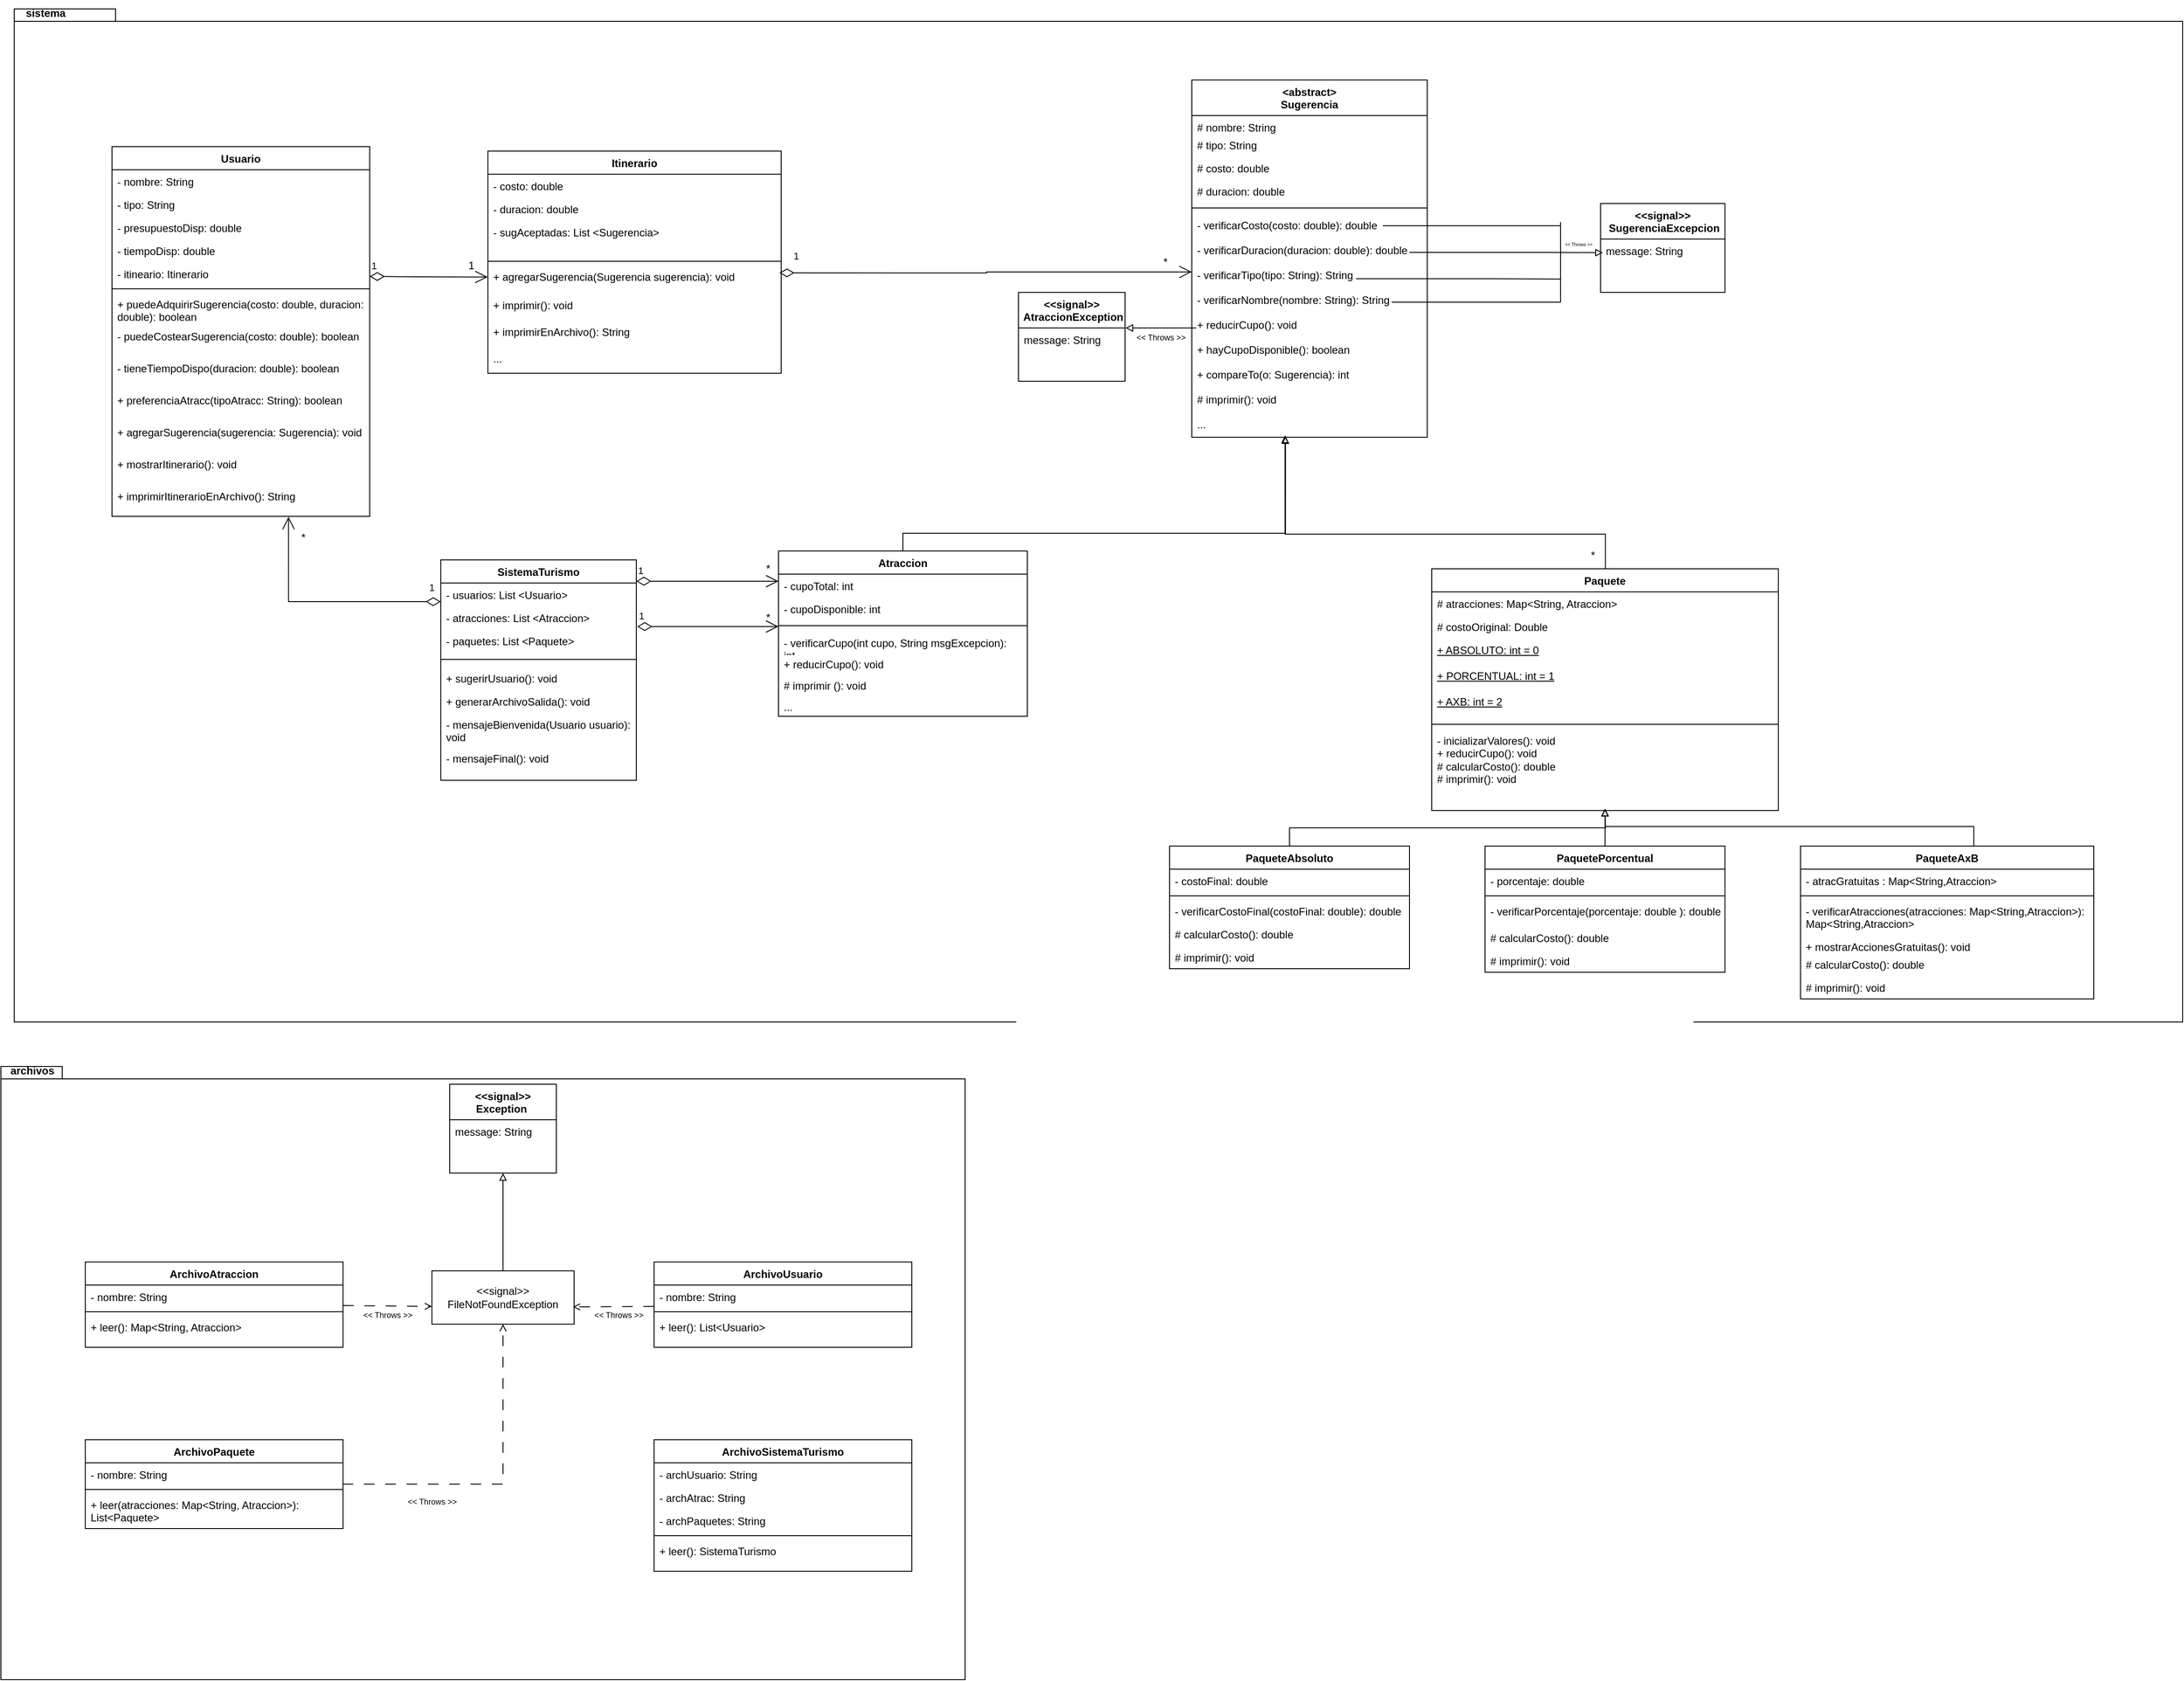 <mxfile version="21.3.8" type="device">
  <diagram name="Página-1" id="zfhsK-t_AqIhORZ7-OIf">
    <mxGraphModel dx="3452" dy="2273" grid="1" gridSize="10" guides="1" tooltips="1" connect="1" arrows="1" fold="1" page="1" pageScale="1" pageWidth="827" pageHeight="1169" math="0" shadow="0">
      <root>
        <mxCell id="0" />
        <mxCell id="1" parent="0" />
        <mxCell id="rkkIT5SI69sFuCTqhvpq-124" value="" style="shape=folder;fontStyle=1;spacingTop=10;tabWidth=40;tabHeight=14;tabPosition=left;html=1;whiteSpace=wrap;" vertex="1" parent="1">
          <mxGeometry x="-800" y="-340" width="2440" height="1140" as="geometry" />
        </mxCell>
        <mxCell id="wiUr7QaK6GoX3xYaMNJQ-2" value="&amp;lt;abstract&amp;gt;&lt;br&gt;Sugerencia" style="swimlane;fontStyle=1;align=center;verticalAlign=top;childLayout=stackLayout;horizontal=1;startSize=40;horizontalStack=0;resizeParent=1;resizeParentMax=0;resizeLast=0;collapsible=1;marginBottom=0;whiteSpace=wrap;html=1;" parent="1" vertex="1">
          <mxGeometry x="525" y="-260" width="265" height="402" as="geometry" />
        </mxCell>
        <mxCell id="wiUr7QaK6GoX3xYaMNJQ-3" value="# nombre: String" style="text;strokeColor=none;fillColor=none;align=left;verticalAlign=top;spacingLeft=4;spacingRight=4;overflow=hidden;rotatable=0;points=[[0,0.5],[1,0.5]];portConstraint=eastwest;whiteSpace=wrap;html=1;" parent="wiUr7QaK6GoX3xYaMNJQ-2" vertex="1">
          <mxGeometry y="40" width="265" height="20" as="geometry" />
        </mxCell>
        <mxCell id="wiUr7QaK6GoX3xYaMNJQ-6" value="# tipo: String" style="text;strokeColor=none;fillColor=none;align=left;verticalAlign=top;spacingLeft=4;spacingRight=4;overflow=hidden;rotatable=0;points=[[0,0.5],[1,0.5]];portConstraint=eastwest;whiteSpace=wrap;html=1;" parent="wiUr7QaK6GoX3xYaMNJQ-2" vertex="1">
          <mxGeometry y="60" width="265" height="26" as="geometry" />
        </mxCell>
        <mxCell id="wiUr7QaK6GoX3xYaMNJQ-56" value="# costo: double" style="text;strokeColor=none;fillColor=none;align=left;verticalAlign=top;spacingLeft=4;spacingRight=4;overflow=hidden;rotatable=0;points=[[0,0.5],[1,0.5]];portConstraint=eastwest;whiteSpace=wrap;html=1;" parent="wiUr7QaK6GoX3xYaMNJQ-2" vertex="1">
          <mxGeometry y="86" width="265" height="26" as="geometry" />
        </mxCell>
        <mxCell id="rkkIT5SI69sFuCTqhvpq-83" value="# duracion: double" style="text;strokeColor=none;fillColor=none;align=left;verticalAlign=top;spacingLeft=4;spacingRight=4;overflow=hidden;rotatable=0;points=[[0,0.5],[1,0.5]];portConstraint=eastwest;whiteSpace=wrap;html=1;" vertex="1" parent="wiUr7QaK6GoX3xYaMNJQ-2">
          <mxGeometry y="112" width="265" height="26" as="geometry" />
        </mxCell>
        <mxCell id="wiUr7QaK6GoX3xYaMNJQ-4" value="" style="line;strokeWidth=1;fillColor=none;align=left;verticalAlign=middle;spacingTop=-1;spacingLeft=3;spacingRight=3;rotatable=0;labelPosition=right;points=[];portConstraint=eastwest;strokeColor=inherit;" parent="wiUr7QaK6GoX3xYaMNJQ-2" vertex="1">
          <mxGeometry y="138" width="265" height="12" as="geometry" />
        </mxCell>
        <mxCell id="wiUr7QaK6GoX3xYaMNJQ-5" value="- verificarCosto(costo: double): double" style="text;strokeColor=none;fillColor=none;align=left;verticalAlign=top;spacingLeft=4;spacingRight=4;overflow=hidden;rotatable=0;points=[[0,0.5],[1,0.5]];portConstraint=eastwest;whiteSpace=wrap;html=1;" parent="wiUr7QaK6GoX3xYaMNJQ-2" vertex="1">
          <mxGeometry y="150" width="265" height="28" as="geometry" />
        </mxCell>
        <mxCell id="rkkIT5SI69sFuCTqhvpq-84" value="- verificarDuracion(duracion: double): double" style="text;strokeColor=none;fillColor=none;align=left;verticalAlign=top;spacingLeft=4;spacingRight=4;overflow=hidden;rotatable=0;points=[[0,0.5],[1,0.5]];portConstraint=eastwest;whiteSpace=wrap;html=1;" vertex="1" parent="wiUr7QaK6GoX3xYaMNJQ-2">
          <mxGeometry y="178" width="265" height="28" as="geometry" />
        </mxCell>
        <mxCell id="rkkIT5SI69sFuCTqhvpq-86" value="- verificarTipo(tipo: String): String" style="text;strokeColor=none;fillColor=none;align=left;verticalAlign=top;spacingLeft=4;spacingRight=4;overflow=hidden;rotatable=0;points=[[0,0.5],[1,0.5]];portConstraint=eastwest;whiteSpace=wrap;html=1;" vertex="1" parent="wiUr7QaK6GoX3xYaMNJQ-2">
          <mxGeometry y="206" width="265" height="28" as="geometry" />
        </mxCell>
        <mxCell id="rkkIT5SI69sFuCTqhvpq-87" value="- verificarNombre(nombre: String): String" style="text;strokeColor=none;fillColor=none;align=left;verticalAlign=top;spacingLeft=4;spacingRight=4;overflow=hidden;rotatable=0;points=[[0,0.5],[1,0.5]];portConstraint=eastwest;whiteSpace=wrap;html=1;" vertex="1" parent="wiUr7QaK6GoX3xYaMNJQ-2">
          <mxGeometry y="234" width="265" height="28" as="geometry" />
        </mxCell>
        <mxCell id="rkkIT5SI69sFuCTqhvpq-88" value="+ reducirCupo(): void" style="text;strokeColor=none;fillColor=none;align=left;verticalAlign=top;spacingLeft=4;spacingRight=4;overflow=hidden;rotatable=0;points=[[0,0.5],[1,0.5]];portConstraint=eastwest;whiteSpace=wrap;html=1;" vertex="1" parent="wiUr7QaK6GoX3xYaMNJQ-2">
          <mxGeometry y="262" width="265" height="28" as="geometry" />
        </mxCell>
        <mxCell id="rkkIT5SI69sFuCTqhvpq-89" value="+ hayCupoDisponible(): boolean" style="text;strokeColor=none;fillColor=none;align=left;verticalAlign=top;spacingLeft=4;spacingRight=4;overflow=hidden;rotatable=0;points=[[0,0.5],[1,0.5]];portConstraint=eastwest;whiteSpace=wrap;html=1;" vertex="1" parent="wiUr7QaK6GoX3xYaMNJQ-2">
          <mxGeometry y="290" width="265" height="28" as="geometry" />
        </mxCell>
        <mxCell id="rkkIT5SI69sFuCTqhvpq-90" value="+ compareTo(o: Sugerencia): int" style="text;strokeColor=none;fillColor=none;align=left;verticalAlign=top;spacingLeft=4;spacingRight=4;overflow=hidden;rotatable=0;points=[[0,0.5],[1,0.5]];portConstraint=eastwest;whiteSpace=wrap;html=1;" vertex="1" parent="wiUr7QaK6GoX3xYaMNJQ-2">
          <mxGeometry y="318" width="265" height="28" as="geometry" />
        </mxCell>
        <mxCell id="rkkIT5SI69sFuCTqhvpq-91" value="# imprimir(): void" style="text;strokeColor=none;fillColor=none;align=left;verticalAlign=top;spacingLeft=4;spacingRight=4;overflow=hidden;rotatable=0;points=[[0,0.5],[1,0.5]];portConstraint=eastwest;whiteSpace=wrap;html=1;" vertex="1" parent="wiUr7QaK6GoX3xYaMNJQ-2">
          <mxGeometry y="346" width="265" height="28" as="geometry" />
        </mxCell>
        <mxCell id="wiUr7QaK6GoX3xYaMNJQ-31" style="edgeStyle=orthogonalEdgeStyle;rounded=0;orthogonalLoop=1;jettySize=auto;html=1;exitX=0.501;exitY=0.008;exitDx=0;exitDy=0;endArrow=block;endFill=0;exitPerimeter=0;" parent="wiUr7QaK6GoX3xYaMNJQ-2" edge="1" source="rkkIT5SI69sFuCTqhvpq-43">
          <mxGeometry relative="1" as="geometry">
            <mxPoint x="465" y="530" as="sourcePoint" />
            <mxPoint x="105" y="400" as="targetPoint" />
            <Array as="points">
              <mxPoint x="465" y="511" />
              <mxPoint x="105" y="511" />
            </Array>
          </mxGeometry>
        </mxCell>
        <mxCell id="rkkIT5SI69sFuCTqhvpq-92" value="..." style="text;strokeColor=none;fillColor=none;align=left;verticalAlign=top;spacingLeft=4;spacingRight=4;overflow=hidden;rotatable=0;points=[[0,0.5],[1,0.5]];portConstraint=eastwest;whiteSpace=wrap;html=1;" vertex="1" parent="wiUr7QaK6GoX3xYaMNJQ-2">
          <mxGeometry y="374" width="265" height="28" as="geometry" />
        </mxCell>
        <mxCell id="wiUr7QaK6GoX3xYaMNJQ-28" style="edgeStyle=orthogonalEdgeStyle;rounded=0;orthogonalLoop=1;jettySize=auto;html=1;exitX=0.437;exitY=0.008;exitDx=0;exitDy=0;exitPerimeter=0;endArrow=block;endFill=0;entryX=0.398;entryY=0.96;entryDx=0;entryDy=0;entryPerimeter=0;" parent="1" source="rkkIT5SI69sFuCTqhvpq-2" target="rkkIT5SI69sFuCTqhvpq-92" edge="1">
          <mxGeometry relative="1" as="geometry">
            <Array as="points">
              <mxPoint x="200" y="272" />
              <mxPoint x="200" y="250" />
              <mxPoint x="630" y="250" />
            </Array>
            <mxPoint x="180" y="320" as="sourcePoint" />
            <mxPoint x="631" y="120" as="targetPoint" />
          </mxGeometry>
        </mxCell>
        <mxCell id="wiUr7QaK6GoX3xYaMNJQ-47" style="edgeStyle=orthogonalEdgeStyle;rounded=0;orthogonalLoop=1;jettySize=auto;html=1;exitX=0.5;exitY=0;exitDx=0;exitDy=0;entryX=0.5;entryY=1;entryDx=0;entryDy=0;endArrow=block;endFill=0;" parent="1" source="wiUr7QaK6GoX3xYaMNJQ-33" edge="1">
          <mxGeometry relative="1" as="geometry">
            <mxPoint x="990" y="560.0" as="targetPoint" />
          </mxGeometry>
        </mxCell>
        <mxCell id="wiUr7QaK6GoX3xYaMNJQ-33" value="PaqueteAbsoluto" style="swimlane;fontStyle=1;align=center;verticalAlign=top;childLayout=stackLayout;horizontal=1;startSize=26;horizontalStack=0;resizeParent=1;resizeParentMax=0;resizeLast=0;collapsible=1;marginBottom=0;whiteSpace=wrap;html=1;" parent="1" vertex="1">
          <mxGeometry x="500" y="602" width="270" height="138" as="geometry" />
        </mxCell>
        <mxCell id="wiUr7QaK6GoX3xYaMNJQ-35" value="- costoFinal: double" style="text;strokeColor=none;fillColor=none;align=left;verticalAlign=top;spacingLeft=4;spacingRight=4;overflow=hidden;rotatable=0;points=[[0,0.5],[1,0.5]];portConstraint=eastwest;whiteSpace=wrap;html=1;" parent="wiUr7QaK6GoX3xYaMNJQ-33" vertex="1">
          <mxGeometry y="26" width="270" height="26" as="geometry" />
        </mxCell>
        <mxCell id="wiUr7QaK6GoX3xYaMNJQ-36" value="" style="line;strokeWidth=1;fillColor=none;align=left;verticalAlign=middle;spacingTop=-1;spacingLeft=3;spacingRight=3;rotatable=0;labelPosition=right;points=[];portConstraint=eastwest;strokeColor=inherit;" parent="wiUr7QaK6GoX3xYaMNJQ-33" vertex="1">
          <mxGeometry y="52" width="270" height="8" as="geometry" />
        </mxCell>
        <mxCell id="wiUr7QaK6GoX3xYaMNJQ-48" value="- verificarCostoFinal(costoFinal: double): double" style="text;strokeColor=none;fillColor=none;align=left;verticalAlign=top;spacingLeft=4;spacingRight=4;overflow=hidden;rotatable=0;points=[[0,0.5],[1,0.5]];portConstraint=eastwest;whiteSpace=wrap;html=1;" parent="wiUr7QaK6GoX3xYaMNJQ-33" vertex="1">
          <mxGeometry y="60" width="270" height="26" as="geometry" />
        </mxCell>
        <mxCell id="rkkIT5SI69sFuCTqhvpq-55" value="# calcularCosto(): double" style="text;strokeColor=none;fillColor=none;align=left;verticalAlign=top;spacingLeft=4;spacingRight=4;overflow=hidden;rotatable=0;points=[[0,0.5],[1,0.5]];portConstraint=eastwest;whiteSpace=wrap;html=1;" vertex="1" parent="wiUr7QaK6GoX3xYaMNJQ-33">
          <mxGeometry y="86" width="270" height="26" as="geometry" />
        </mxCell>
        <mxCell id="rkkIT5SI69sFuCTqhvpq-56" value="# imprimir(): void" style="text;strokeColor=none;fillColor=none;align=left;verticalAlign=top;spacingLeft=4;spacingRight=4;overflow=hidden;rotatable=0;points=[[0,0.5],[1,0.5]];portConstraint=eastwest;whiteSpace=wrap;html=1;" vertex="1" parent="wiUr7QaK6GoX3xYaMNJQ-33">
          <mxGeometry y="112" width="270" height="26" as="geometry" />
        </mxCell>
        <mxCell id="wiUr7QaK6GoX3xYaMNJQ-45" style="edgeStyle=orthogonalEdgeStyle;rounded=0;orthogonalLoop=1;jettySize=auto;html=1;exitX=0.5;exitY=0;exitDx=0;exitDy=0;entryX=0.5;entryY=1;entryDx=0;entryDy=0;endArrow=block;endFill=0;" parent="1" edge="1">
          <mxGeometry relative="1" as="geometry">
            <mxPoint x="990" y="602" as="sourcePoint" />
            <mxPoint x="990" y="560.0" as="targetPoint" />
          </mxGeometry>
        </mxCell>
        <mxCell id="wiUr7QaK6GoX3xYaMNJQ-46" style="edgeStyle=orthogonalEdgeStyle;rounded=0;orthogonalLoop=1;jettySize=auto;html=1;endArrow=block;endFill=0;exitX=0.597;exitY=0.003;exitDx=0;exitDy=0;exitPerimeter=0;" parent="1" source="rkkIT5SI69sFuCTqhvpq-63" edge="1">
          <mxGeometry relative="1" as="geometry">
            <mxPoint x="1530" y="610" as="sourcePoint" />
            <mxPoint x="990" y="560" as="targetPoint" />
            <Array as="points">
              <mxPoint x="1406" y="603" />
              <mxPoint x="1406" y="610" />
              <mxPoint x="1405" y="610" />
              <mxPoint x="1405" y="580" />
              <mxPoint x="990" y="580" />
            </Array>
          </mxGeometry>
        </mxCell>
        <mxCell id="wiUr7QaK6GoX3xYaMNJQ-60" value="SistemaTurismo" style="swimlane;fontStyle=1;align=center;verticalAlign=top;childLayout=stackLayout;horizontal=1;startSize=26;horizontalStack=0;resizeParent=1;resizeParentMax=0;resizeLast=0;collapsible=1;marginBottom=0;whiteSpace=wrap;html=1;" parent="1" vertex="1">
          <mxGeometry x="-320" y="280" width="220" height="248" as="geometry" />
        </mxCell>
        <mxCell id="rkkIT5SI69sFuCTqhvpq-119" value="- usuarios: List &amp;lt;Usuario&amp;gt;" style="text;strokeColor=none;fillColor=none;align=left;verticalAlign=top;spacingLeft=4;spacingRight=4;overflow=hidden;rotatable=0;points=[[0,0.5],[1,0.5]];portConstraint=eastwest;whiteSpace=wrap;html=1;" vertex="1" parent="wiUr7QaK6GoX3xYaMNJQ-60">
          <mxGeometry y="26" width="220" height="26" as="geometry" />
        </mxCell>
        <mxCell id="rkkIT5SI69sFuCTqhvpq-121" value="- atracciones: List &amp;lt;Atraccion&amp;gt;" style="text;strokeColor=none;fillColor=none;align=left;verticalAlign=top;spacingLeft=4;spacingRight=4;overflow=hidden;rotatable=0;points=[[0,0.5],[1,0.5]];portConstraint=eastwest;whiteSpace=wrap;html=1;" vertex="1" parent="wiUr7QaK6GoX3xYaMNJQ-60">
          <mxGeometry y="52" width="220" height="26" as="geometry" />
        </mxCell>
        <mxCell id="rkkIT5SI69sFuCTqhvpq-122" value="- paquetes: List &amp;lt;Paquete&amp;gt;" style="text;strokeColor=none;fillColor=none;align=left;verticalAlign=top;spacingLeft=4;spacingRight=4;overflow=hidden;rotatable=0;points=[[0,0.5],[1,0.5]];portConstraint=eastwest;whiteSpace=wrap;html=1;" vertex="1" parent="wiUr7QaK6GoX3xYaMNJQ-60">
          <mxGeometry y="78" width="220" height="26" as="geometry" />
        </mxCell>
        <mxCell id="wiUr7QaK6GoX3xYaMNJQ-63" value="" style="line;strokeWidth=1;fillColor=none;align=left;verticalAlign=middle;spacingTop=-1;spacingLeft=3;spacingRight=3;rotatable=0;labelPosition=right;points=[];portConstraint=eastwest;strokeColor=inherit;" parent="wiUr7QaK6GoX3xYaMNJQ-60" vertex="1">
          <mxGeometry y="104" width="220" height="16" as="geometry" />
        </mxCell>
        <mxCell id="rkkIT5SI69sFuCTqhvpq-120" value="+ sugerirUsuario(): void" style="text;strokeColor=none;fillColor=none;align=left;verticalAlign=top;spacingLeft=4;spacingRight=4;overflow=hidden;rotatable=0;points=[[0,0.5],[1,0.5]];portConstraint=eastwest;whiteSpace=wrap;html=1;" vertex="1" parent="wiUr7QaK6GoX3xYaMNJQ-60">
          <mxGeometry y="120" width="220" height="26" as="geometry" />
        </mxCell>
        <mxCell id="wiUr7QaK6GoX3xYaMNJQ-64" value="+ generarArchivoSalida(): void" style="text;strokeColor=none;fillColor=none;align=left;verticalAlign=top;spacingLeft=4;spacingRight=4;overflow=hidden;rotatable=0;points=[[0,0.5],[1,0.5]];portConstraint=eastwest;whiteSpace=wrap;html=1;" parent="wiUr7QaK6GoX3xYaMNJQ-60" vertex="1">
          <mxGeometry y="146" width="220" height="26" as="geometry" />
        </mxCell>
        <mxCell id="wiUr7QaK6GoX3xYaMNJQ-65" value="- mensajeBienvenida(Usuario usuario): void" style="text;strokeColor=none;fillColor=none;align=left;verticalAlign=top;spacingLeft=4;spacingRight=4;overflow=hidden;rotatable=0;points=[[0,0.5],[1,0.5]];portConstraint=eastwest;whiteSpace=wrap;html=1;" parent="wiUr7QaK6GoX3xYaMNJQ-60" vertex="1">
          <mxGeometry y="172" width="220" height="38" as="geometry" />
        </mxCell>
        <mxCell id="rkkIT5SI69sFuCTqhvpq-123" value="- mensajeFinal(): void" style="text;strokeColor=none;fillColor=none;align=left;verticalAlign=top;spacingLeft=4;spacingRight=4;overflow=hidden;rotatable=0;points=[[0,0.5],[1,0.5]];portConstraint=eastwest;whiteSpace=wrap;html=1;" vertex="1" parent="wiUr7QaK6GoX3xYaMNJQ-60">
          <mxGeometry y="210" width="220" height="38" as="geometry" />
        </mxCell>
        <mxCell id="wiUr7QaK6GoX3xYaMNJQ-66" value="1" style="endArrow=open;html=1;endSize=12;startArrow=diamondThin;startSize=14;startFill=0;edgeStyle=orthogonalEdgeStyle;align=left;verticalAlign=bottom;rounded=0;" parent="1" edge="1">
          <mxGeometry x="-1" y="3" relative="1" as="geometry">
            <mxPoint x="-100" y="304" as="sourcePoint" />
            <mxPoint x="60" y="304" as="targetPoint" />
          </mxGeometry>
        </mxCell>
        <mxCell id="wiUr7QaK6GoX3xYaMNJQ-68" value="*" style="text;html=1;align=center;verticalAlign=middle;resizable=0;points=[];autosize=1;strokeColor=none;fillColor=none;" parent="1" vertex="1">
          <mxGeometry x="33" y="275" width="30" height="30" as="geometry" />
        </mxCell>
        <mxCell id="wiUr7QaK6GoX3xYaMNJQ-70" value="1" style="endArrow=open;html=1;endSize=12;startArrow=diamondThin;startSize=14;startFill=0;edgeStyle=orthogonalEdgeStyle;align=left;verticalAlign=bottom;rounded=0;" parent="1" edge="1">
          <mxGeometry x="-1" y="3" relative="1" as="geometry">
            <mxPoint x="-99" y="355" as="sourcePoint" />
            <mxPoint x="60" y="355" as="targetPoint" />
            <Array as="points" />
          </mxGeometry>
        </mxCell>
        <mxCell id="wiUr7QaK6GoX3xYaMNJQ-71" value="*" style="text;html=1;align=center;verticalAlign=middle;resizable=0;points=[];autosize=1;strokeColor=none;fillColor=none;" parent="1" vertex="1">
          <mxGeometry x="961" y="260" width="30" height="30" as="geometry" />
        </mxCell>
        <mxCell id="wiUr7QaK6GoX3xYaMNJQ-73" value="Usuario" style="swimlane;fontStyle=1;align=center;verticalAlign=top;childLayout=stackLayout;horizontal=1;startSize=26;horizontalStack=0;resizeParent=1;resizeParentMax=0;resizeLast=0;collapsible=1;marginBottom=0;whiteSpace=wrap;html=1;" parent="1" vertex="1">
          <mxGeometry x="-690" y="-185" width="290" height="416" as="geometry" />
        </mxCell>
        <mxCell id="wiUr7QaK6GoX3xYaMNJQ-74" value="- nombre: String" style="text;strokeColor=none;fillColor=none;align=left;verticalAlign=top;spacingLeft=4;spacingRight=4;overflow=hidden;rotatable=0;points=[[0,0.5],[1,0.5]];portConstraint=eastwest;whiteSpace=wrap;html=1;" parent="wiUr7QaK6GoX3xYaMNJQ-73" vertex="1">
          <mxGeometry y="26" width="290" height="26" as="geometry" />
        </mxCell>
        <mxCell id="wiUr7QaK6GoX3xYaMNJQ-75" value="- tipo: String" style="text;strokeColor=none;fillColor=none;align=left;verticalAlign=top;spacingLeft=4;spacingRight=4;overflow=hidden;rotatable=0;points=[[0,0.5],[1,0.5]];portConstraint=eastwest;whiteSpace=wrap;html=1;" parent="wiUr7QaK6GoX3xYaMNJQ-73" vertex="1">
          <mxGeometry y="52" width="290" height="26" as="geometry" />
        </mxCell>
        <mxCell id="wiUr7QaK6GoX3xYaMNJQ-76" value="- presupuestoDisp: double" style="text;strokeColor=none;fillColor=none;align=left;verticalAlign=top;spacingLeft=4;spacingRight=4;overflow=hidden;rotatable=0;points=[[0,0.5],[1,0.5]];portConstraint=eastwest;whiteSpace=wrap;html=1;" parent="wiUr7QaK6GoX3xYaMNJQ-73" vertex="1">
          <mxGeometry y="78" width="290" height="26" as="geometry" />
        </mxCell>
        <mxCell id="wiUr7QaK6GoX3xYaMNJQ-77" value="- tiempoDisp: double" style="text;strokeColor=none;fillColor=none;align=left;verticalAlign=top;spacingLeft=4;spacingRight=4;overflow=hidden;rotatable=0;points=[[0,0.5],[1,0.5]];portConstraint=eastwest;whiteSpace=wrap;html=1;" parent="wiUr7QaK6GoX3xYaMNJQ-73" vertex="1">
          <mxGeometry y="104" width="290" height="26" as="geometry" />
        </mxCell>
        <mxCell id="rkkIT5SI69sFuCTqhvpq-110" value="- itineario: Itinerario" style="text;strokeColor=none;fillColor=none;align=left;verticalAlign=top;spacingLeft=4;spacingRight=4;overflow=hidden;rotatable=0;points=[[0,0.5],[1,0.5]];portConstraint=eastwest;whiteSpace=wrap;html=1;" vertex="1" parent="wiUr7QaK6GoX3xYaMNJQ-73">
          <mxGeometry y="130" width="290" height="26" as="geometry" />
        </mxCell>
        <mxCell id="wiUr7QaK6GoX3xYaMNJQ-78" value="" style="line;strokeWidth=1;fillColor=none;align=left;verticalAlign=middle;spacingTop=-1;spacingLeft=3;spacingRight=3;rotatable=0;labelPosition=right;points=[];portConstraint=eastwest;strokeColor=inherit;" parent="wiUr7QaK6GoX3xYaMNJQ-73" vertex="1">
          <mxGeometry y="156" width="290" height="8" as="geometry" />
        </mxCell>
        <mxCell id="wiUr7QaK6GoX3xYaMNJQ-79" value="+ puedeAdquirirSugerencia(costo: double, duracion: double): boolean" style="text;strokeColor=none;fillColor=none;align=left;verticalAlign=top;spacingLeft=4;spacingRight=4;overflow=hidden;rotatable=0;points=[[0,0.5],[1,0.5]];portConstraint=eastwest;whiteSpace=wrap;html=1;" parent="wiUr7QaK6GoX3xYaMNJQ-73" vertex="1">
          <mxGeometry y="164" width="290" height="36" as="geometry" />
        </mxCell>
        <mxCell id="rkkIT5SI69sFuCTqhvpq-111" value="- puedeCostearSugerencia(costo: double): boolean" style="text;strokeColor=none;fillColor=none;align=left;verticalAlign=top;spacingLeft=4;spacingRight=4;overflow=hidden;rotatable=0;points=[[0,0.5],[1,0.5]];portConstraint=eastwest;whiteSpace=wrap;html=1;" vertex="1" parent="wiUr7QaK6GoX3xYaMNJQ-73">
          <mxGeometry y="200" width="290" height="36" as="geometry" />
        </mxCell>
        <mxCell id="rkkIT5SI69sFuCTqhvpq-112" value="- tieneTiempoDispo(duracion: double): boolean" style="text;strokeColor=none;fillColor=none;align=left;verticalAlign=top;spacingLeft=4;spacingRight=4;overflow=hidden;rotatable=0;points=[[0,0.5],[1,0.5]];portConstraint=eastwest;whiteSpace=wrap;html=1;" vertex="1" parent="wiUr7QaK6GoX3xYaMNJQ-73">
          <mxGeometry y="236" width="290" height="36" as="geometry" />
        </mxCell>
        <mxCell id="rkkIT5SI69sFuCTqhvpq-113" value="+ preferenciaAtracc(tipoAtracc: String): boolean" style="text;strokeColor=none;fillColor=none;align=left;verticalAlign=top;spacingLeft=4;spacingRight=4;overflow=hidden;rotatable=0;points=[[0,0.5],[1,0.5]];portConstraint=eastwest;whiteSpace=wrap;html=1;" vertex="1" parent="wiUr7QaK6GoX3xYaMNJQ-73">
          <mxGeometry y="272" width="290" height="36" as="geometry" />
        </mxCell>
        <mxCell id="rkkIT5SI69sFuCTqhvpq-114" value="+ agregarSugerencia(sugerencia: Sugerencia): void" style="text;strokeColor=none;fillColor=none;align=left;verticalAlign=top;spacingLeft=4;spacingRight=4;overflow=hidden;rotatable=0;points=[[0,0.5],[1,0.5]];portConstraint=eastwest;whiteSpace=wrap;html=1;" vertex="1" parent="wiUr7QaK6GoX3xYaMNJQ-73">
          <mxGeometry y="308" width="290" height="36" as="geometry" />
        </mxCell>
        <mxCell id="rkkIT5SI69sFuCTqhvpq-115" value="+ mostrarItinerario(): void" style="text;strokeColor=none;fillColor=none;align=left;verticalAlign=top;spacingLeft=4;spacingRight=4;overflow=hidden;rotatable=0;points=[[0,0.5],[1,0.5]];portConstraint=eastwest;whiteSpace=wrap;html=1;" vertex="1" parent="wiUr7QaK6GoX3xYaMNJQ-73">
          <mxGeometry y="344" width="290" height="36" as="geometry" />
        </mxCell>
        <mxCell id="rkkIT5SI69sFuCTqhvpq-116" value="+ imprimirItinerarioEnArchivo(): String" style="text;strokeColor=none;fillColor=none;align=left;verticalAlign=top;spacingLeft=4;spacingRight=4;overflow=hidden;rotatable=0;points=[[0,0.5],[1,0.5]];portConstraint=eastwest;whiteSpace=wrap;html=1;" vertex="1" parent="wiUr7QaK6GoX3xYaMNJQ-73">
          <mxGeometry y="380" width="290" height="36" as="geometry" />
        </mxCell>
        <mxCell id="wiUr7QaK6GoX3xYaMNJQ-80" value="1" style="endArrow=open;html=1;endSize=12;startArrow=diamondThin;startSize=14;startFill=0;edgeStyle=orthogonalEdgeStyle;align=left;verticalAlign=bottom;rounded=0;exitX=0.994;exitY=0.283;exitDx=0;exitDy=0;exitPerimeter=0;entryX=0;entryY=0.358;entryDx=0;entryDy=0;entryPerimeter=0;" parent="1" target="rkkIT5SI69sFuCTqhvpq-86" edge="1" source="rkkIT5SI69sFuCTqhvpq-37">
          <mxGeometry x="-0.943" y="10" relative="1" as="geometry">
            <mxPoint x="70" y="-40" as="sourcePoint" />
            <mxPoint x="430" y="-40" as="targetPoint" />
            <Array as="points" />
            <mxPoint as="offset" />
          </mxGeometry>
        </mxCell>
        <mxCell id="wiUr7QaK6GoX3xYaMNJQ-82" value="*" style="text;html=1;align=center;verticalAlign=middle;resizable=0;points=[];autosize=1;strokeColor=none;fillColor=none;" parent="1" vertex="1">
          <mxGeometry x="-490" y="240" width="30" height="30" as="geometry" />
        </mxCell>
        <mxCell id="wiUr7QaK6GoX3xYaMNJQ-83" value="*" style="text;html=1;align=center;verticalAlign=middle;resizable=0;points=[];autosize=1;strokeColor=none;fillColor=none;" parent="1" vertex="1">
          <mxGeometry x="480" y="-70" width="30" height="30" as="geometry" />
        </mxCell>
        <mxCell id="wiUr7QaK6GoX3xYaMNJQ-100" value="1" style="endArrow=open;html=1;endSize=12;startArrow=diamondThin;startSize=14;startFill=0;edgeStyle=orthogonalEdgeStyle;align=left;verticalAlign=bottom;rounded=0;entryX=1.125;entryY=0.926;entryDx=0;entryDy=0;entryPerimeter=0;" parent="1" edge="1" target="wiUr7QaK6GoX3xYaMNJQ-101">
          <mxGeometry x="-1" y="3" relative="1" as="geometry">
            <mxPoint x="-400" y="-39" as="sourcePoint" />
            <mxPoint x="-280" y="-39" as="targetPoint" />
          </mxGeometry>
        </mxCell>
        <mxCell id="wiUr7QaK6GoX3xYaMNJQ-101" value="1" style="text;html=1;align=center;verticalAlign=middle;resizable=0;points=[];autosize=1;strokeColor=none;fillColor=none;" parent="1" vertex="1">
          <mxGeometry x="-301" y="-66" width="30" height="30" as="geometry" />
        </mxCell>
        <mxCell id="wiUr7QaK6GoX3xYaMNJQ-103" value="1" style="endArrow=open;html=1;endSize=12;startArrow=diamondThin;startSize=14;startFill=0;edgeStyle=orthogonalEdgeStyle;align=left;verticalAlign=bottom;rounded=0;entryX=0.685;entryY=1.013;entryDx=0;entryDy=0;entryPerimeter=0;" parent="1" edge="1" target="rkkIT5SI69sFuCTqhvpq-116">
          <mxGeometry x="-0.885" y="-7" relative="1" as="geometry">
            <mxPoint x="-320" y="327" as="sourcePoint" />
            <mxPoint x="-490" y="290" as="targetPoint" />
            <Array as="points">
              <mxPoint x="-491" y="327" />
            </Array>
            <mxPoint as="offset" />
          </mxGeometry>
        </mxCell>
        <mxCell id="rkkIT5SI69sFuCTqhvpq-2" value="Atraccion" style="swimlane;fontStyle=1;align=center;verticalAlign=top;childLayout=stackLayout;horizontal=1;startSize=26;horizontalStack=0;resizeParent=1;resizeParentMax=0;resizeLast=0;collapsible=1;marginBottom=0;whiteSpace=wrap;html=1;" vertex="1" parent="1">
          <mxGeometry x="60" y="270" width="280" height="186" as="geometry" />
        </mxCell>
        <mxCell id="rkkIT5SI69sFuCTqhvpq-3" value="- cupoTotal: int&amp;nbsp;" style="text;strokeColor=none;fillColor=none;align=left;verticalAlign=top;spacingLeft=4;spacingRight=4;overflow=hidden;rotatable=0;points=[[0,0.5],[1,0.5]];portConstraint=eastwest;whiteSpace=wrap;html=1;" vertex="1" parent="rkkIT5SI69sFuCTqhvpq-2">
          <mxGeometry y="26" width="280" height="26" as="geometry" />
        </mxCell>
        <mxCell id="rkkIT5SI69sFuCTqhvpq-4" value="- cupoDisponible: int" style="text;strokeColor=none;fillColor=none;align=left;verticalAlign=top;spacingLeft=4;spacingRight=4;overflow=hidden;rotatable=0;points=[[0,0.5],[1,0.5]];portConstraint=eastwest;whiteSpace=wrap;html=1;" vertex="1" parent="rkkIT5SI69sFuCTqhvpq-2">
          <mxGeometry y="52" width="280" height="26" as="geometry" />
        </mxCell>
        <mxCell id="rkkIT5SI69sFuCTqhvpq-5" value="" style="line;strokeWidth=1;fillColor=none;align=left;verticalAlign=middle;spacingTop=-1;spacingLeft=3;spacingRight=3;rotatable=0;labelPosition=right;points=[];portConstraint=eastwest;strokeColor=inherit;" vertex="1" parent="rkkIT5SI69sFuCTqhvpq-2">
          <mxGeometry y="78" width="280" height="12" as="geometry" />
        </mxCell>
        <mxCell id="rkkIT5SI69sFuCTqhvpq-8" value="- verificarCupo(int cupo, String msgExcepcion): int&amp;nbsp;" style="text;strokeColor=none;fillColor=none;align=left;verticalAlign=top;spacingLeft=4;spacingRight=4;overflow=hidden;rotatable=0;points=[[0,0.5],[1,0.5]];portConstraint=eastwest;whiteSpace=wrap;html=1;" vertex="1" parent="rkkIT5SI69sFuCTqhvpq-2">
          <mxGeometry y="90" width="280" height="24" as="geometry" />
        </mxCell>
        <mxCell id="rkkIT5SI69sFuCTqhvpq-6" value="+ reducirCupo(): void" style="text;strokeColor=none;fillColor=none;align=left;verticalAlign=top;spacingLeft=4;spacingRight=4;overflow=hidden;rotatable=0;points=[[0,0.5],[1,0.5]];portConstraint=eastwest;whiteSpace=wrap;html=1;" vertex="1" parent="rkkIT5SI69sFuCTqhvpq-2">
          <mxGeometry y="114" width="280" height="24" as="geometry" />
        </mxCell>
        <mxCell id="rkkIT5SI69sFuCTqhvpq-26" value="# imprimir (): void" style="text;strokeColor=none;fillColor=none;align=left;verticalAlign=top;spacingLeft=4;spacingRight=4;overflow=hidden;rotatable=0;points=[[0,0.5],[1,0.5]];portConstraint=eastwest;whiteSpace=wrap;html=1;" vertex="1" parent="rkkIT5SI69sFuCTqhvpq-2">
          <mxGeometry y="138" width="280" height="24" as="geometry" />
        </mxCell>
        <mxCell id="rkkIT5SI69sFuCTqhvpq-32" value="..." style="text;strokeColor=none;fillColor=none;align=left;verticalAlign=top;spacingLeft=4;spacingRight=4;overflow=hidden;rotatable=0;points=[[0,0.5],[1,0.5]];portConstraint=eastwest;whiteSpace=wrap;html=1;" vertex="1" parent="rkkIT5SI69sFuCTqhvpq-2">
          <mxGeometry y="162" width="280" height="24" as="geometry" />
        </mxCell>
        <mxCell id="rkkIT5SI69sFuCTqhvpq-15" value="&amp;lt;&amp;lt;signal&amp;gt;&amp;gt;&lt;br&gt;&amp;nbsp;AtraccionException" style="swimlane;fontStyle=1;align=center;verticalAlign=top;childLayout=stackLayout;horizontal=1;startSize=40;horizontalStack=0;resizeParent=1;resizeParentMax=0;resizeLast=0;collapsible=1;marginBottom=0;whiteSpace=wrap;html=1;" vertex="1" parent="1">
          <mxGeometry x="330" y="-21" width="120" height="100" as="geometry" />
        </mxCell>
        <mxCell id="rkkIT5SI69sFuCTqhvpq-16" value="message: String&lt;br&gt;" style="text;strokeColor=none;fillColor=none;align=left;verticalAlign=top;spacingLeft=4;spacingRight=4;overflow=hidden;rotatable=0;points=[[0,0.5],[1,0.5]];portConstraint=eastwest;whiteSpace=wrap;html=1;" vertex="1" parent="rkkIT5SI69sFuCTqhvpq-15">
          <mxGeometry y="40" width="120" height="60" as="geometry" />
        </mxCell>
        <mxCell id="rkkIT5SI69sFuCTqhvpq-29" value="" style="endArrow=none;html=1;rounded=0;endFill=0;exitX=1.004;exitY=0.001;exitDx=0;exitDy=0;exitPerimeter=0;entryX=0.019;entryY=0.609;entryDx=0;entryDy=0;entryPerimeter=0;startArrow=block;startFill=0;" edge="1" parent="1" source="rkkIT5SI69sFuCTqhvpq-16" target="rkkIT5SI69sFuCTqhvpq-88">
          <mxGeometry width="50" height="50" relative="1" as="geometry">
            <mxPoint x="430" y="360" as="sourcePoint" />
            <mxPoint x="440" y="390" as="targetPoint" />
            <Array as="points" />
          </mxGeometry>
        </mxCell>
        <mxCell id="rkkIT5SI69sFuCTqhvpq-30" value="&amp;lt;&amp;lt; Throws &amp;gt;&amp;gt;" style="text;html=1;align=center;verticalAlign=middle;resizable=0;points=[];autosize=1;strokeColor=none;fillColor=none;fontSize=9;" vertex="1" parent="1">
          <mxGeometry x="450" y="20" width="80" height="20" as="geometry" />
        </mxCell>
        <mxCell id="rkkIT5SI69sFuCTqhvpq-33" value="Itinerario" style="swimlane;fontStyle=1;align=center;verticalAlign=top;childLayout=stackLayout;horizontal=1;startSize=26;horizontalStack=0;resizeParent=1;resizeParentMax=0;resizeLast=0;collapsible=1;marginBottom=0;whiteSpace=wrap;html=1;" vertex="1" parent="1">
          <mxGeometry x="-267" y="-180" width="330" height="250" as="geometry" />
        </mxCell>
        <mxCell id="rkkIT5SI69sFuCTqhvpq-34" value="- costo: double" style="text;strokeColor=none;fillColor=none;align=left;verticalAlign=top;spacingLeft=4;spacingRight=4;overflow=hidden;rotatable=0;points=[[0,0.5],[1,0.5]];portConstraint=eastwest;whiteSpace=wrap;html=1;" vertex="1" parent="rkkIT5SI69sFuCTqhvpq-33">
          <mxGeometry y="26" width="330" height="26" as="geometry" />
        </mxCell>
        <mxCell id="rkkIT5SI69sFuCTqhvpq-35" value="- duracion: double" style="text;strokeColor=none;fillColor=none;align=left;verticalAlign=top;spacingLeft=4;spacingRight=4;overflow=hidden;rotatable=0;points=[[0,0.5],[1,0.5]];portConstraint=eastwest;whiteSpace=wrap;html=1;" vertex="1" parent="rkkIT5SI69sFuCTqhvpq-33">
          <mxGeometry y="52" width="330" height="26" as="geometry" />
        </mxCell>
        <mxCell id="rkkIT5SI69sFuCTqhvpq-38" value="- sugAceptadas: List &amp;lt;Sugerencia&amp;gt;" style="text;strokeColor=none;fillColor=none;align=left;verticalAlign=top;spacingLeft=4;spacingRight=4;overflow=hidden;rotatable=0;points=[[0,0.5],[1,0.5]];portConstraint=eastwest;whiteSpace=wrap;html=1;" vertex="1" parent="rkkIT5SI69sFuCTqhvpq-33">
          <mxGeometry y="78" width="330" height="42" as="geometry" />
        </mxCell>
        <mxCell id="rkkIT5SI69sFuCTqhvpq-36" value="" style="line;strokeWidth=1;fillColor=none;align=left;verticalAlign=middle;spacingTop=-1;spacingLeft=3;spacingRight=3;rotatable=0;labelPosition=right;points=[];portConstraint=eastwest;strokeColor=inherit;" vertex="1" parent="rkkIT5SI69sFuCTqhvpq-33">
          <mxGeometry y="120" width="330" height="8" as="geometry" />
        </mxCell>
        <mxCell id="rkkIT5SI69sFuCTqhvpq-37" value="+ agregarSugerencia(Sugerencia sugerencia): void" style="text;strokeColor=none;fillColor=none;align=left;verticalAlign=top;spacingLeft=4;spacingRight=4;overflow=hidden;rotatable=0;points=[[0,0.5],[1,0.5]];portConstraint=eastwest;whiteSpace=wrap;html=1;" vertex="1" parent="rkkIT5SI69sFuCTqhvpq-33">
          <mxGeometry y="128" width="330" height="32" as="geometry" />
        </mxCell>
        <mxCell id="rkkIT5SI69sFuCTqhvpq-39" value="+ imprimir(): void" style="text;strokeColor=none;fillColor=none;align=left;verticalAlign=top;spacingLeft=4;spacingRight=4;overflow=hidden;rotatable=0;points=[[0,0.5],[1,0.5]];portConstraint=eastwest;whiteSpace=wrap;html=1;" vertex="1" parent="rkkIT5SI69sFuCTqhvpq-33">
          <mxGeometry y="160" width="330" height="30" as="geometry" />
        </mxCell>
        <mxCell id="rkkIT5SI69sFuCTqhvpq-40" value="+ imprimirEnArchivo(): String" style="text;strokeColor=none;fillColor=none;align=left;verticalAlign=top;spacingLeft=4;spacingRight=4;overflow=hidden;rotatable=0;points=[[0,0.5],[1,0.5]];portConstraint=eastwest;whiteSpace=wrap;html=1;" vertex="1" parent="rkkIT5SI69sFuCTqhvpq-33">
          <mxGeometry y="190" width="330" height="30" as="geometry" />
        </mxCell>
        <mxCell id="rkkIT5SI69sFuCTqhvpq-41" value="..." style="text;strokeColor=none;fillColor=none;align=left;verticalAlign=top;spacingLeft=4;spacingRight=4;overflow=hidden;rotatable=0;points=[[0,0.5],[1,0.5]];portConstraint=eastwest;whiteSpace=wrap;html=1;" vertex="1" parent="rkkIT5SI69sFuCTqhvpq-33">
          <mxGeometry y="220" width="330" height="30" as="geometry" />
        </mxCell>
        <mxCell id="rkkIT5SI69sFuCTqhvpq-43" value="Paquete" style="swimlane;fontStyle=1;align=center;verticalAlign=top;childLayout=stackLayout;horizontal=1;startSize=26;horizontalStack=0;resizeParent=1;resizeParentMax=0;resizeLast=0;collapsible=1;marginBottom=0;whiteSpace=wrap;html=1;" vertex="1" parent="1">
          <mxGeometry x="795" y="290" width="390" height="272" as="geometry" />
        </mxCell>
        <mxCell id="rkkIT5SI69sFuCTqhvpq-44" value="# atracciones: Map&amp;lt;String, Atraccion&amp;gt;" style="text;strokeColor=none;fillColor=none;align=left;verticalAlign=top;spacingLeft=4;spacingRight=4;overflow=hidden;rotatable=0;points=[[0,0.5],[1,0.5]];portConstraint=eastwest;whiteSpace=wrap;html=1;" vertex="1" parent="rkkIT5SI69sFuCTqhvpq-43">
          <mxGeometry y="26" width="390" height="26" as="geometry" />
        </mxCell>
        <mxCell id="rkkIT5SI69sFuCTqhvpq-45" value="# costoOriginal: Double" style="text;strokeColor=none;fillColor=none;align=left;verticalAlign=top;spacingLeft=4;spacingRight=4;overflow=hidden;rotatable=0;points=[[0,0.5],[1,0.5]];portConstraint=eastwest;whiteSpace=wrap;html=1;" vertex="1" parent="rkkIT5SI69sFuCTqhvpq-43">
          <mxGeometry y="52" width="390" height="26" as="geometry" />
        </mxCell>
        <mxCell id="rkkIT5SI69sFuCTqhvpq-46" value="&lt;u&gt;+ ABSOLUTO: int = 0&lt;br&gt;&lt;br&gt;+ PORCENTUAL: int = 1&lt;br&gt;&lt;br&gt;+ AXB: int = 2&lt;/u&gt;" style="text;strokeColor=none;fillColor=none;align=left;verticalAlign=top;spacingLeft=4;spacingRight=4;overflow=hidden;rotatable=0;points=[[0,0.5],[1,0.5]];portConstraint=eastwest;whiteSpace=wrap;html=1;" vertex="1" parent="rkkIT5SI69sFuCTqhvpq-43">
          <mxGeometry y="78" width="390" height="92" as="geometry" />
        </mxCell>
        <mxCell id="rkkIT5SI69sFuCTqhvpq-47" value="" style="line;strokeWidth=1;fillColor=none;align=left;verticalAlign=middle;spacingTop=-1;spacingLeft=3;spacingRight=3;rotatable=0;labelPosition=right;points=[];portConstraint=eastwest;strokeColor=inherit;" vertex="1" parent="rkkIT5SI69sFuCTqhvpq-43">
          <mxGeometry y="170" width="390" height="10" as="geometry" />
        </mxCell>
        <mxCell id="rkkIT5SI69sFuCTqhvpq-54" value="- inicializarValores(): void&lt;br&gt;+ reducirCupo(): void&lt;br&gt;# calcularCosto(): double&amp;nbsp;&lt;br&gt;# imprimir(): void" style="text;strokeColor=none;fillColor=none;align=left;verticalAlign=top;spacingLeft=4;spacingRight=4;overflow=hidden;rotatable=0;points=[[0,0.5],[1,0.5]];portConstraint=eastwest;whiteSpace=wrap;html=1;" vertex="1" parent="rkkIT5SI69sFuCTqhvpq-43">
          <mxGeometry y="180" width="390" height="92" as="geometry" />
        </mxCell>
        <mxCell id="rkkIT5SI69sFuCTqhvpq-57" value="PaquetePorcentual" style="swimlane;fontStyle=1;align=center;verticalAlign=top;childLayout=stackLayout;horizontal=1;startSize=26;horizontalStack=0;resizeParent=1;resizeParentMax=0;resizeLast=0;collapsible=1;marginBottom=0;whiteSpace=wrap;html=1;" vertex="1" parent="1">
          <mxGeometry x="855" y="602" width="270" height="142" as="geometry" />
        </mxCell>
        <mxCell id="rkkIT5SI69sFuCTqhvpq-58" value="- porcentaje: double" style="text;strokeColor=none;fillColor=none;align=left;verticalAlign=top;spacingLeft=4;spacingRight=4;overflow=hidden;rotatable=0;points=[[0,0.5],[1,0.5]];portConstraint=eastwest;whiteSpace=wrap;html=1;" vertex="1" parent="rkkIT5SI69sFuCTqhvpq-57">
          <mxGeometry y="26" width="270" height="26" as="geometry" />
        </mxCell>
        <mxCell id="rkkIT5SI69sFuCTqhvpq-59" value="" style="line;strokeWidth=1;fillColor=none;align=left;verticalAlign=middle;spacingTop=-1;spacingLeft=3;spacingRight=3;rotatable=0;labelPosition=right;points=[];portConstraint=eastwest;strokeColor=inherit;" vertex="1" parent="rkkIT5SI69sFuCTqhvpq-57">
          <mxGeometry y="52" width="270" height="8" as="geometry" />
        </mxCell>
        <mxCell id="rkkIT5SI69sFuCTqhvpq-60" value="- verificarPorcentaje(porcentaje: double ): double" style="text;strokeColor=none;fillColor=none;align=left;verticalAlign=top;spacingLeft=4;spacingRight=4;overflow=hidden;rotatable=0;points=[[0,0.5],[1,0.5]];portConstraint=eastwest;whiteSpace=wrap;html=1;" vertex="1" parent="rkkIT5SI69sFuCTqhvpq-57">
          <mxGeometry y="60" width="270" height="30" as="geometry" />
        </mxCell>
        <mxCell id="rkkIT5SI69sFuCTqhvpq-61" value="# calcularCosto(): double" style="text;strokeColor=none;fillColor=none;align=left;verticalAlign=top;spacingLeft=4;spacingRight=4;overflow=hidden;rotatable=0;points=[[0,0.5],[1,0.5]];portConstraint=eastwest;whiteSpace=wrap;html=1;" vertex="1" parent="rkkIT5SI69sFuCTqhvpq-57">
          <mxGeometry y="90" width="270" height="26" as="geometry" />
        </mxCell>
        <mxCell id="rkkIT5SI69sFuCTqhvpq-62" value="# imprimir(): void" style="text;strokeColor=none;fillColor=none;align=left;verticalAlign=top;spacingLeft=4;spacingRight=4;overflow=hidden;rotatable=0;points=[[0,0.5],[1,0.5]];portConstraint=eastwest;whiteSpace=wrap;html=1;" vertex="1" parent="rkkIT5SI69sFuCTqhvpq-57">
          <mxGeometry y="116" width="270" height="26" as="geometry" />
        </mxCell>
        <mxCell id="rkkIT5SI69sFuCTqhvpq-63" value="PaqueteAxB" style="swimlane;fontStyle=1;align=center;verticalAlign=top;childLayout=stackLayout;horizontal=1;startSize=26;horizontalStack=0;resizeParent=1;resizeParentMax=0;resizeLast=0;collapsible=1;marginBottom=0;whiteSpace=wrap;html=1;" vertex="1" parent="1">
          <mxGeometry x="1210" y="602" width="330" height="172" as="geometry" />
        </mxCell>
        <mxCell id="rkkIT5SI69sFuCTqhvpq-64" value="- atracGratuitas : Map&amp;lt;String,Atraccion&amp;gt;" style="text;strokeColor=none;fillColor=none;align=left;verticalAlign=top;spacingLeft=4;spacingRight=4;overflow=hidden;rotatable=0;points=[[0,0.5],[1,0.5]];portConstraint=eastwest;whiteSpace=wrap;html=1;" vertex="1" parent="rkkIT5SI69sFuCTqhvpq-63">
          <mxGeometry y="26" width="330" height="26" as="geometry" />
        </mxCell>
        <mxCell id="rkkIT5SI69sFuCTqhvpq-65" value="" style="line;strokeWidth=1;fillColor=none;align=left;verticalAlign=middle;spacingTop=-1;spacingLeft=3;spacingRight=3;rotatable=0;labelPosition=right;points=[];portConstraint=eastwest;strokeColor=inherit;" vertex="1" parent="rkkIT5SI69sFuCTqhvpq-63">
          <mxGeometry y="52" width="330" height="8" as="geometry" />
        </mxCell>
        <mxCell id="rkkIT5SI69sFuCTqhvpq-66" value="- verificarAtracciones(atracciones: Map&amp;lt;String,Atraccion&amp;gt;): Map&amp;lt;String,Atraccion&amp;gt;" style="text;strokeColor=none;fillColor=none;align=left;verticalAlign=top;spacingLeft=4;spacingRight=4;overflow=hidden;rotatable=0;points=[[0,0.5],[1,0.5]];portConstraint=eastwest;whiteSpace=wrap;html=1;" vertex="1" parent="rkkIT5SI69sFuCTqhvpq-63">
          <mxGeometry y="60" width="330" height="40" as="geometry" />
        </mxCell>
        <mxCell id="rkkIT5SI69sFuCTqhvpq-72" value="+ mostrarAccionesGratuitas(): void" style="text;strokeColor=none;fillColor=none;align=left;verticalAlign=top;spacingLeft=4;spacingRight=4;overflow=hidden;rotatable=0;points=[[0,0.5],[1,0.5]];portConstraint=eastwest;whiteSpace=wrap;html=1;" vertex="1" parent="rkkIT5SI69sFuCTqhvpq-63">
          <mxGeometry y="100" width="330" height="20" as="geometry" />
        </mxCell>
        <mxCell id="rkkIT5SI69sFuCTqhvpq-67" value="# calcularCosto(): double" style="text;strokeColor=none;fillColor=none;align=left;verticalAlign=top;spacingLeft=4;spacingRight=4;overflow=hidden;rotatable=0;points=[[0,0.5],[1,0.5]];portConstraint=eastwest;whiteSpace=wrap;html=1;" vertex="1" parent="rkkIT5SI69sFuCTqhvpq-63">
          <mxGeometry y="120" width="330" height="26" as="geometry" />
        </mxCell>
        <mxCell id="rkkIT5SI69sFuCTqhvpq-68" value="# imprimir(): void" style="text;strokeColor=none;fillColor=none;align=left;verticalAlign=top;spacingLeft=4;spacingRight=4;overflow=hidden;rotatable=0;points=[[0,0.5],[1,0.5]];portConstraint=eastwest;whiteSpace=wrap;html=1;" vertex="1" parent="rkkIT5SI69sFuCTqhvpq-63">
          <mxGeometry y="146" width="330" height="26" as="geometry" />
        </mxCell>
        <mxCell id="rkkIT5SI69sFuCTqhvpq-93" value="&amp;lt;&amp;lt;signal&amp;gt;&amp;gt;&lt;br&gt;&amp;nbsp;SugerenciaExcepcion" style="swimlane;fontStyle=1;align=center;verticalAlign=top;childLayout=stackLayout;horizontal=1;startSize=40;horizontalStack=0;resizeParent=1;resizeParentMax=0;resizeLast=0;collapsible=1;marginBottom=0;whiteSpace=wrap;html=1;" vertex="1" parent="1">
          <mxGeometry x="985" y="-121" width="140" height="100" as="geometry" />
        </mxCell>
        <mxCell id="rkkIT5SI69sFuCTqhvpq-94" value="message: String&lt;br&gt;" style="text;strokeColor=none;fillColor=none;align=left;verticalAlign=top;spacingLeft=4;spacingRight=4;overflow=hidden;rotatable=0;points=[[0,0.5],[1,0.5]];portConstraint=eastwest;whiteSpace=wrap;html=1;" vertex="1" parent="rkkIT5SI69sFuCTqhvpq-93">
          <mxGeometry y="40" width="140" height="60" as="geometry" />
        </mxCell>
        <mxCell id="rkkIT5SI69sFuCTqhvpq-96" value="&amp;lt;&amp;lt; Throws &amp;gt;&amp;gt;" style="text;html=1;align=center;verticalAlign=middle;resizable=0;points=[];autosize=1;strokeColor=none;fillColor=none;fontSize=5;" vertex="1" parent="1">
          <mxGeometry x="935" y="-86" width="50" height="20" as="geometry" />
        </mxCell>
        <mxCell id="rkkIT5SI69sFuCTqhvpq-97" value="" style="endArrow=none;html=1;rounded=0;endFill=0;exitX=0.811;exitY=0.5;exitDx=0;exitDy=0;exitPerimeter=0;" edge="1" parent="1" source="wiUr7QaK6GoX3xYaMNJQ-5">
          <mxGeometry width="50" height="50" relative="1" as="geometry">
            <mxPoint x="790" y="-101" as="sourcePoint" />
            <mxPoint x="940" y="-96" as="targetPoint" />
            <Array as="points">
              <mxPoint x="890" y="-96" />
            </Array>
          </mxGeometry>
        </mxCell>
        <mxCell id="rkkIT5SI69sFuCTqhvpq-100" value="" style="endArrow=block;html=1;rounded=0;endFill=0;exitX=0.811;exitY=0.5;exitDx=0;exitDy=0;exitPerimeter=0;entryX=0.019;entryY=0.255;entryDx=0;entryDy=0;entryPerimeter=0;" edge="1" parent="1" target="rkkIT5SI69sFuCTqhvpq-94">
          <mxGeometry width="50" height="50" relative="1" as="geometry">
            <mxPoint x="770" y="-66" as="sourcePoint" />
            <mxPoint x="980" y="-66" as="targetPoint" />
            <Array as="points">
              <mxPoint x="920" y="-66" />
            </Array>
          </mxGeometry>
        </mxCell>
        <mxCell id="rkkIT5SI69sFuCTqhvpq-101" value="" style="endArrow=none;html=1;rounded=0;endFill=0;exitX=0.811;exitY=0.5;exitDx=0;exitDy=0;exitPerimeter=0;" edge="1" parent="1">
          <mxGeometry width="50" height="50" relative="1" as="geometry">
            <mxPoint x="710" y="-36.34" as="sourcePoint" />
            <mxPoint x="940" y="-36" as="targetPoint" />
            <Array as="points">
              <mxPoint x="860" y="-36.34" />
            </Array>
          </mxGeometry>
        </mxCell>
        <mxCell id="rkkIT5SI69sFuCTqhvpq-103" value="" style="endArrow=none;html=1;rounded=0;endFill=0;exitX=0.811;exitY=0.5;exitDx=0;exitDy=0;exitPerimeter=0;" edge="1" parent="1">
          <mxGeometry width="50" height="50" relative="1" as="geometry">
            <mxPoint x="750" y="-10.0" as="sourcePoint" />
            <mxPoint x="940" y="-10" as="targetPoint" />
            <Array as="points">
              <mxPoint x="900" y="-10.0" />
            </Array>
          </mxGeometry>
        </mxCell>
        <mxCell id="rkkIT5SI69sFuCTqhvpq-104" value="" style="endArrow=none;html=1;rounded=0;endFill=0;dashed=1;dashPattern=12 12;" edge="1" parent="1">
          <mxGeometry width="50" height="50" relative="1" as="geometry">
            <mxPoint x="940" y="-90" as="sourcePoint" />
            <mxPoint x="940" y="-70" as="targetPoint" />
            <Array as="points" />
          </mxGeometry>
        </mxCell>
        <mxCell id="rkkIT5SI69sFuCTqhvpq-105" value="" style="endArrow=none;html=1;rounded=0;endFill=0;" edge="1" parent="1">
          <mxGeometry width="50" height="50" relative="1" as="geometry">
            <mxPoint x="940" y="-100" as="sourcePoint" />
            <mxPoint x="940" y="-10" as="targetPoint" />
            <Array as="points" />
          </mxGeometry>
        </mxCell>
        <mxCell id="rkkIT5SI69sFuCTqhvpq-117" value="*" style="text;html=1;align=center;verticalAlign=middle;resizable=0;points=[];autosize=1;strokeColor=none;fillColor=none;" vertex="1" parent="1">
          <mxGeometry x="33" y="330" width="30" height="30" as="geometry" />
        </mxCell>
        <mxCell id="rkkIT5SI69sFuCTqhvpq-125" value="&lt;b&gt;sistema&lt;/b&gt;" style="text;html=1;align=center;verticalAlign=middle;resizable=0;points=[];autosize=1;strokeColor=none;fillColor=none;" vertex="1" parent="1">
          <mxGeometry x="-800" y="-350" width="70" height="30" as="geometry" />
        </mxCell>
        <mxCell id="rkkIT5SI69sFuCTqhvpq-126" value="" style="shape=folder;fontStyle=1;spacingTop=10;tabWidth=40;tabHeight=14;tabPosition=left;html=1;whiteSpace=wrap;" vertex="1" parent="1">
          <mxGeometry x="-815" y="850" width="1085" height="690" as="geometry" />
        </mxCell>
        <mxCell id="rkkIT5SI69sFuCTqhvpq-127" value="&lt;b&gt;archivos&lt;/b&gt;" style="text;html=1;align=center;verticalAlign=middle;resizable=0;points=[];autosize=1;strokeColor=none;fillColor=none;" vertex="1" parent="1">
          <mxGeometry x="-815" y="840" width="70" height="30" as="geometry" />
        </mxCell>
        <mxCell id="rkkIT5SI69sFuCTqhvpq-128" value="ArchivoAtraccion" style="swimlane;fontStyle=1;align=center;verticalAlign=top;childLayout=stackLayout;horizontal=1;startSize=26;horizontalStack=0;resizeParent=1;resizeParentMax=0;resizeLast=0;collapsible=1;marginBottom=0;whiteSpace=wrap;html=1;" vertex="1" parent="1">
          <mxGeometry x="-720" y="1070" width="290" height="96" as="geometry" />
        </mxCell>
        <mxCell id="rkkIT5SI69sFuCTqhvpq-129" value="- nombre: String" style="text;strokeColor=none;fillColor=none;align=left;verticalAlign=top;spacingLeft=4;spacingRight=4;overflow=hidden;rotatable=0;points=[[0,0.5],[1,0.5]];portConstraint=eastwest;whiteSpace=wrap;html=1;" vertex="1" parent="rkkIT5SI69sFuCTqhvpq-128">
          <mxGeometry y="26" width="290" height="26" as="geometry" />
        </mxCell>
        <mxCell id="rkkIT5SI69sFuCTqhvpq-134" value="" style="line;strokeWidth=1;fillColor=none;align=left;verticalAlign=middle;spacingTop=-1;spacingLeft=3;spacingRight=3;rotatable=0;labelPosition=right;points=[];portConstraint=eastwest;strokeColor=inherit;" vertex="1" parent="rkkIT5SI69sFuCTqhvpq-128">
          <mxGeometry y="52" width="290" height="8" as="geometry" />
        </mxCell>
        <mxCell id="rkkIT5SI69sFuCTqhvpq-135" value="+ leer(): Map&amp;lt;String, Atraccion&amp;gt;&amp;nbsp;" style="text;strokeColor=none;fillColor=none;align=left;verticalAlign=top;spacingLeft=4;spacingRight=4;overflow=hidden;rotatable=0;points=[[0,0.5],[1,0.5]];portConstraint=eastwest;whiteSpace=wrap;html=1;" vertex="1" parent="rkkIT5SI69sFuCTqhvpq-128">
          <mxGeometry y="60" width="290" height="36" as="geometry" />
        </mxCell>
        <mxCell id="rkkIT5SI69sFuCTqhvpq-145" value="&amp;lt;&amp;lt;signal&amp;gt;&amp;gt;&lt;br&gt;Exception&amp;nbsp;" style="swimlane;fontStyle=1;align=center;verticalAlign=top;childLayout=stackLayout;horizontal=1;startSize=40;horizontalStack=0;resizeParent=1;resizeParentMax=0;resizeLast=0;collapsible=1;marginBottom=0;whiteSpace=wrap;html=1;" vertex="1" parent="1">
          <mxGeometry x="-310" y="870" width="120" height="100" as="geometry" />
        </mxCell>
        <mxCell id="rkkIT5SI69sFuCTqhvpq-146" value="message: String&lt;br&gt;" style="text;strokeColor=none;fillColor=none;align=left;verticalAlign=top;spacingLeft=4;spacingRight=4;overflow=hidden;rotatable=0;points=[[0,0.5],[1,0.5]];portConstraint=eastwest;whiteSpace=wrap;html=1;" vertex="1" parent="rkkIT5SI69sFuCTqhvpq-145">
          <mxGeometry y="40" width="120" height="60" as="geometry" />
        </mxCell>
        <mxCell id="rkkIT5SI69sFuCTqhvpq-153" style="edgeStyle=orthogonalEdgeStyle;rounded=0;orthogonalLoop=1;jettySize=auto;html=1;entryX=0.5;entryY=1;entryDx=0;entryDy=0;endArrow=block;endFill=0;" edge="1" parent="1" source="rkkIT5SI69sFuCTqhvpq-147" target="rkkIT5SI69sFuCTqhvpq-145">
          <mxGeometry relative="1" as="geometry" />
        </mxCell>
        <mxCell id="rkkIT5SI69sFuCTqhvpq-147" value="&amp;lt;&amp;lt;signal&amp;gt;&amp;gt;&lt;br&gt;FileNotFoundException" style="rounded=0;whiteSpace=wrap;html=1;" vertex="1" parent="1">
          <mxGeometry x="-330" y="1080" width="160" height="60" as="geometry" />
        </mxCell>
        <mxCell id="rkkIT5SI69sFuCTqhvpq-151" value="" style="endArrow=open;html=1;rounded=0;endFill=0;dashed=1;dashPattern=12 12;exitX=1.004;exitY=0.001;exitDx=0;exitDy=0;exitPerimeter=0;" edge="1" parent="1">
          <mxGeometry width="50" height="50" relative="1" as="geometry">
            <mxPoint x="-430" y="1119" as="sourcePoint" />
            <mxPoint x="-330" y="1120" as="targetPoint" />
            <Array as="points" />
          </mxGeometry>
        </mxCell>
        <mxCell id="rkkIT5SI69sFuCTqhvpq-152" value="&amp;lt;&amp;lt; Throws &amp;gt;&amp;gt;" style="text;html=1;align=center;verticalAlign=middle;resizable=0;points=[];autosize=1;strokeColor=none;fillColor=none;fontSize=9;" vertex="1" parent="1">
          <mxGeometry x="-420" y="1120" width="80" height="20" as="geometry" />
        </mxCell>
        <mxCell id="rkkIT5SI69sFuCTqhvpq-158" value="ArchivoPaquete" style="swimlane;fontStyle=1;align=center;verticalAlign=top;childLayout=stackLayout;horizontal=1;startSize=26;horizontalStack=0;resizeParent=1;resizeParentMax=0;resizeLast=0;collapsible=1;marginBottom=0;whiteSpace=wrap;html=1;" vertex="1" parent="1">
          <mxGeometry x="-720" y="1270" width="290" height="100" as="geometry" />
        </mxCell>
        <mxCell id="rkkIT5SI69sFuCTqhvpq-159" value="- nombre: String" style="text;strokeColor=none;fillColor=none;align=left;verticalAlign=top;spacingLeft=4;spacingRight=4;overflow=hidden;rotatable=0;points=[[0,0.5],[1,0.5]];portConstraint=eastwest;whiteSpace=wrap;html=1;" vertex="1" parent="rkkIT5SI69sFuCTqhvpq-158">
          <mxGeometry y="26" width="290" height="26" as="geometry" />
        </mxCell>
        <mxCell id="rkkIT5SI69sFuCTqhvpq-160" value="" style="line;strokeWidth=1;fillColor=none;align=left;verticalAlign=middle;spacingTop=-1;spacingLeft=3;spacingRight=3;rotatable=0;labelPosition=right;points=[];portConstraint=eastwest;strokeColor=inherit;" vertex="1" parent="rkkIT5SI69sFuCTqhvpq-158">
          <mxGeometry y="52" width="290" height="8" as="geometry" />
        </mxCell>
        <mxCell id="rkkIT5SI69sFuCTqhvpq-161" value="+ leer(atracciones: Map&amp;lt;String, Atraccion&amp;gt;): List&amp;lt;Paquete&amp;gt;&amp;nbsp;" style="text;strokeColor=none;fillColor=none;align=left;verticalAlign=top;spacingLeft=4;spacingRight=4;overflow=hidden;rotatable=0;points=[[0,0.5],[1,0.5]];portConstraint=eastwest;whiteSpace=wrap;html=1;" vertex="1" parent="rkkIT5SI69sFuCTqhvpq-158">
          <mxGeometry y="60" width="290" height="40" as="geometry" />
        </mxCell>
        <mxCell id="rkkIT5SI69sFuCTqhvpq-164" value="" style="endArrow=open;html=1;rounded=0;endFill=0;dashed=1;dashPattern=12 12;entryX=0.5;entryY=1;entryDx=0;entryDy=0;exitX=0.998;exitY=0.923;exitDx=0;exitDy=0;exitPerimeter=0;" edge="1" parent="1" source="rkkIT5SI69sFuCTqhvpq-159" target="rkkIT5SI69sFuCTqhvpq-147">
          <mxGeometry width="50" height="50" relative="1" as="geometry">
            <mxPoint x="-430" y="1330" as="sourcePoint" />
            <mxPoint x="-180" y="1326.5" as="targetPoint" />
            <Array as="points">
              <mxPoint x="-250" y="1320" />
            </Array>
          </mxGeometry>
        </mxCell>
        <mxCell id="rkkIT5SI69sFuCTqhvpq-165" value="&amp;lt;&amp;lt; Throws &amp;gt;&amp;gt;" style="text;html=1;align=center;verticalAlign=middle;resizable=0;points=[];autosize=1;strokeColor=none;fillColor=none;fontSize=9;" vertex="1" parent="1">
          <mxGeometry x="-370" y="1330" width="80" height="20" as="geometry" />
        </mxCell>
        <mxCell id="rkkIT5SI69sFuCTqhvpq-166" value="ArchivoSistemaTurismo" style="swimlane;fontStyle=1;align=center;verticalAlign=top;childLayout=stackLayout;horizontal=1;startSize=26;horizontalStack=0;resizeParent=1;resizeParentMax=0;resizeLast=0;collapsible=1;marginBottom=0;whiteSpace=wrap;html=1;" vertex="1" parent="1">
          <mxGeometry x="-80" y="1270" width="290" height="148" as="geometry" />
        </mxCell>
        <mxCell id="rkkIT5SI69sFuCTqhvpq-167" value="- archUsuario: String" style="text;strokeColor=none;fillColor=none;align=left;verticalAlign=top;spacingLeft=4;spacingRight=4;overflow=hidden;rotatable=0;points=[[0,0.5],[1,0.5]];portConstraint=eastwest;whiteSpace=wrap;html=1;" vertex="1" parent="rkkIT5SI69sFuCTqhvpq-166">
          <mxGeometry y="26" width="290" height="26" as="geometry" />
        </mxCell>
        <mxCell id="rkkIT5SI69sFuCTqhvpq-170" value="- archAtrac: String" style="text;strokeColor=none;fillColor=none;align=left;verticalAlign=top;spacingLeft=4;spacingRight=4;overflow=hidden;rotatable=0;points=[[0,0.5],[1,0.5]];portConstraint=eastwest;whiteSpace=wrap;html=1;" vertex="1" parent="rkkIT5SI69sFuCTqhvpq-166">
          <mxGeometry y="52" width="290" height="26" as="geometry" />
        </mxCell>
        <mxCell id="rkkIT5SI69sFuCTqhvpq-171" value="- archPaquetes: String" style="text;strokeColor=none;fillColor=none;align=left;verticalAlign=top;spacingLeft=4;spacingRight=4;overflow=hidden;rotatable=0;points=[[0,0.5],[1,0.5]];portConstraint=eastwest;whiteSpace=wrap;html=1;" vertex="1" parent="rkkIT5SI69sFuCTqhvpq-166">
          <mxGeometry y="78" width="290" height="26" as="geometry" />
        </mxCell>
        <mxCell id="rkkIT5SI69sFuCTqhvpq-168" value="" style="line;strokeWidth=1;fillColor=none;align=left;verticalAlign=middle;spacingTop=-1;spacingLeft=3;spacingRight=3;rotatable=0;labelPosition=right;points=[];portConstraint=eastwest;strokeColor=inherit;" vertex="1" parent="rkkIT5SI69sFuCTqhvpq-166">
          <mxGeometry y="104" width="290" height="8" as="geometry" />
        </mxCell>
        <mxCell id="rkkIT5SI69sFuCTqhvpq-169" value="+ leer(): SistemaTurismo&amp;nbsp;" style="text;strokeColor=none;fillColor=none;align=left;verticalAlign=top;spacingLeft=4;spacingRight=4;overflow=hidden;rotatable=0;points=[[0,0.5],[1,0.5]];portConstraint=eastwest;whiteSpace=wrap;html=1;" vertex="1" parent="rkkIT5SI69sFuCTqhvpq-166">
          <mxGeometry y="112" width="290" height="36" as="geometry" />
        </mxCell>
        <mxCell id="rkkIT5SI69sFuCTqhvpq-176" value="ArchivoUsuario" style="swimlane;fontStyle=1;align=center;verticalAlign=top;childLayout=stackLayout;horizontal=1;startSize=26;horizontalStack=0;resizeParent=1;resizeParentMax=0;resizeLast=0;collapsible=1;marginBottom=0;whiteSpace=wrap;html=1;" vertex="1" parent="1">
          <mxGeometry x="-80" y="1070" width="290" height="96" as="geometry" />
        </mxCell>
        <mxCell id="rkkIT5SI69sFuCTqhvpq-177" value="- nombre: String" style="text;strokeColor=none;fillColor=none;align=left;verticalAlign=top;spacingLeft=4;spacingRight=4;overflow=hidden;rotatable=0;points=[[0,0.5],[1,0.5]];portConstraint=eastwest;whiteSpace=wrap;html=1;" vertex="1" parent="rkkIT5SI69sFuCTqhvpq-176">
          <mxGeometry y="26" width="290" height="26" as="geometry" />
        </mxCell>
        <mxCell id="rkkIT5SI69sFuCTqhvpq-180" value="" style="line;strokeWidth=1;fillColor=none;align=left;verticalAlign=middle;spacingTop=-1;spacingLeft=3;spacingRight=3;rotatable=0;labelPosition=right;points=[];portConstraint=eastwest;strokeColor=inherit;" vertex="1" parent="rkkIT5SI69sFuCTqhvpq-176">
          <mxGeometry y="52" width="290" height="8" as="geometry" />
        </mxCell>
        <mxCell id="rkkIT5SI69sFuCTqhvpq-181" value="+ leer(): List&amp;lt;Usuario&amp;gt;&amp;nbsp;" style="text;strokeColor=none;fillColor=none;align=left;verticalAlign=top;spacingLeft=4;spacingRight=4;overflow=hidden;rotatable=0;points=[[0,0.5],[1,0.5]];portConstraint=eastwest;whiteSpace=wrap;html=1;" vertex="1" parent="rkkIT5SI69sFuCTqhvpq-176">
          <mxGeometry y="60" width="290" height="36" as="geometry" />
        </mxCell>
        <mxCell id="rkkIT5SI69sFuCTqhvpq-182" value="" style="endArrow=open;html=1;rounded=0;endFill=0;dashed=1;dashPattern=12 12;" edge="1" parent="1">
          <mxGeometry width="50" height="50" relative="1" as="geometry">
            <mxPoint x="-80" y="1120" as="sourcePoint" />
            <mxPoint x="-80" y="1120.5" as="targetPoint" />
            <Array as="points" />
          </mxGeometry>
        </mxCell>
        <mxCell id="rkkIT5SI69sFuCTqhvpq-183" value="&amp;lt;&amp;lt; Throws &amp;gt;&amp;gt;" style="text;html=1;align=center;verticalAlign=middle;resizable=0;points=[];autosize=1;strokeColor=none;fillColor=none;fontSize=9;" vertex="1" parent="1">
          <mxGeometry x="-160" y="1120" width="80" height="20" as="geometry" />
        </mxCell>
        <mxCell id="rkkIT5SI69sFuCTqhvpq-184" value="" style="endArrow=open;html=1;rounded=0;endFill=0;dashed=1;dashPattern=12 12;entryX=0.992;entryY=0.676;entryDx=0;entryDy=0;entryPerimeter=0;" edge="1" parent="1" target="rkkIT5SI69sFuCTqhvpq-147">
          <mxGeometry width="50" height="50" relative="1" as="geometry">
            <mxPoint x="-80" y="1120" as="sourcePoint" />
            <mxPoint x="-170" y="1130" as="targetPoint" />
            <Array as="points" />
          </mxGeometry>
        </mxCell>
      </root>
    </mxGraphModel>
  </diagram>
</mxfile>
